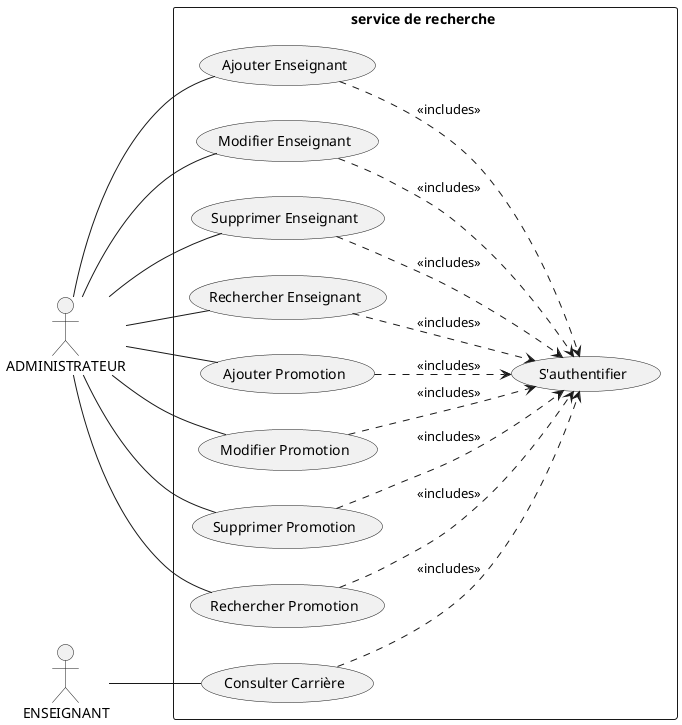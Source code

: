 @startuml gg
left to right direction
skinparam packageStyle rectangle
actor ADMINISTRATEUR as Admin
actor ENSEIGNANT as Enseignant

rectangle "service de recherche "  {
    (S'authentifier) as uc0
     (Ajouter Enseignant)  as uc1  
     (Modifier Enseignant) as uc2
     (Supprimer Enseignant) as uc3
     (Rechercher Enseignant) as uc4
     (Ajouter Promotion) as uc5
     (Modifier Promotion) as uc6
     (Supprimer Promotion)as uc7
     (Rechercher Promotion)as uc8 
     (Consulter Carrière) as uc9
   
    
}
' INCLUDE
uc1 ..> uc0 : <<includes>>
uc2 ..> uc0 : <<includes>>
uc3 ..> uc0 : <<includes>>
uc4 ..> uc0 : <<includes>>
uc5 ..> uc0 : <<includes>>
uc6 ..> uc0 : <<includes>>
uc7 ..> uc0 : <<includes>>
uc8 ..> uc0 : <<includes>>
uc9 ..> uc0 : <<includes>>

' ASSOCIATIONS
Admin --  uc1  
Admin --  uc2
Admin --  uc3
Admin --  uc4
Admin -- uc5
Admin --  uc6
Admin --  uc7
Admin --  uc8 
Enseignant --  uc9
@enduml
